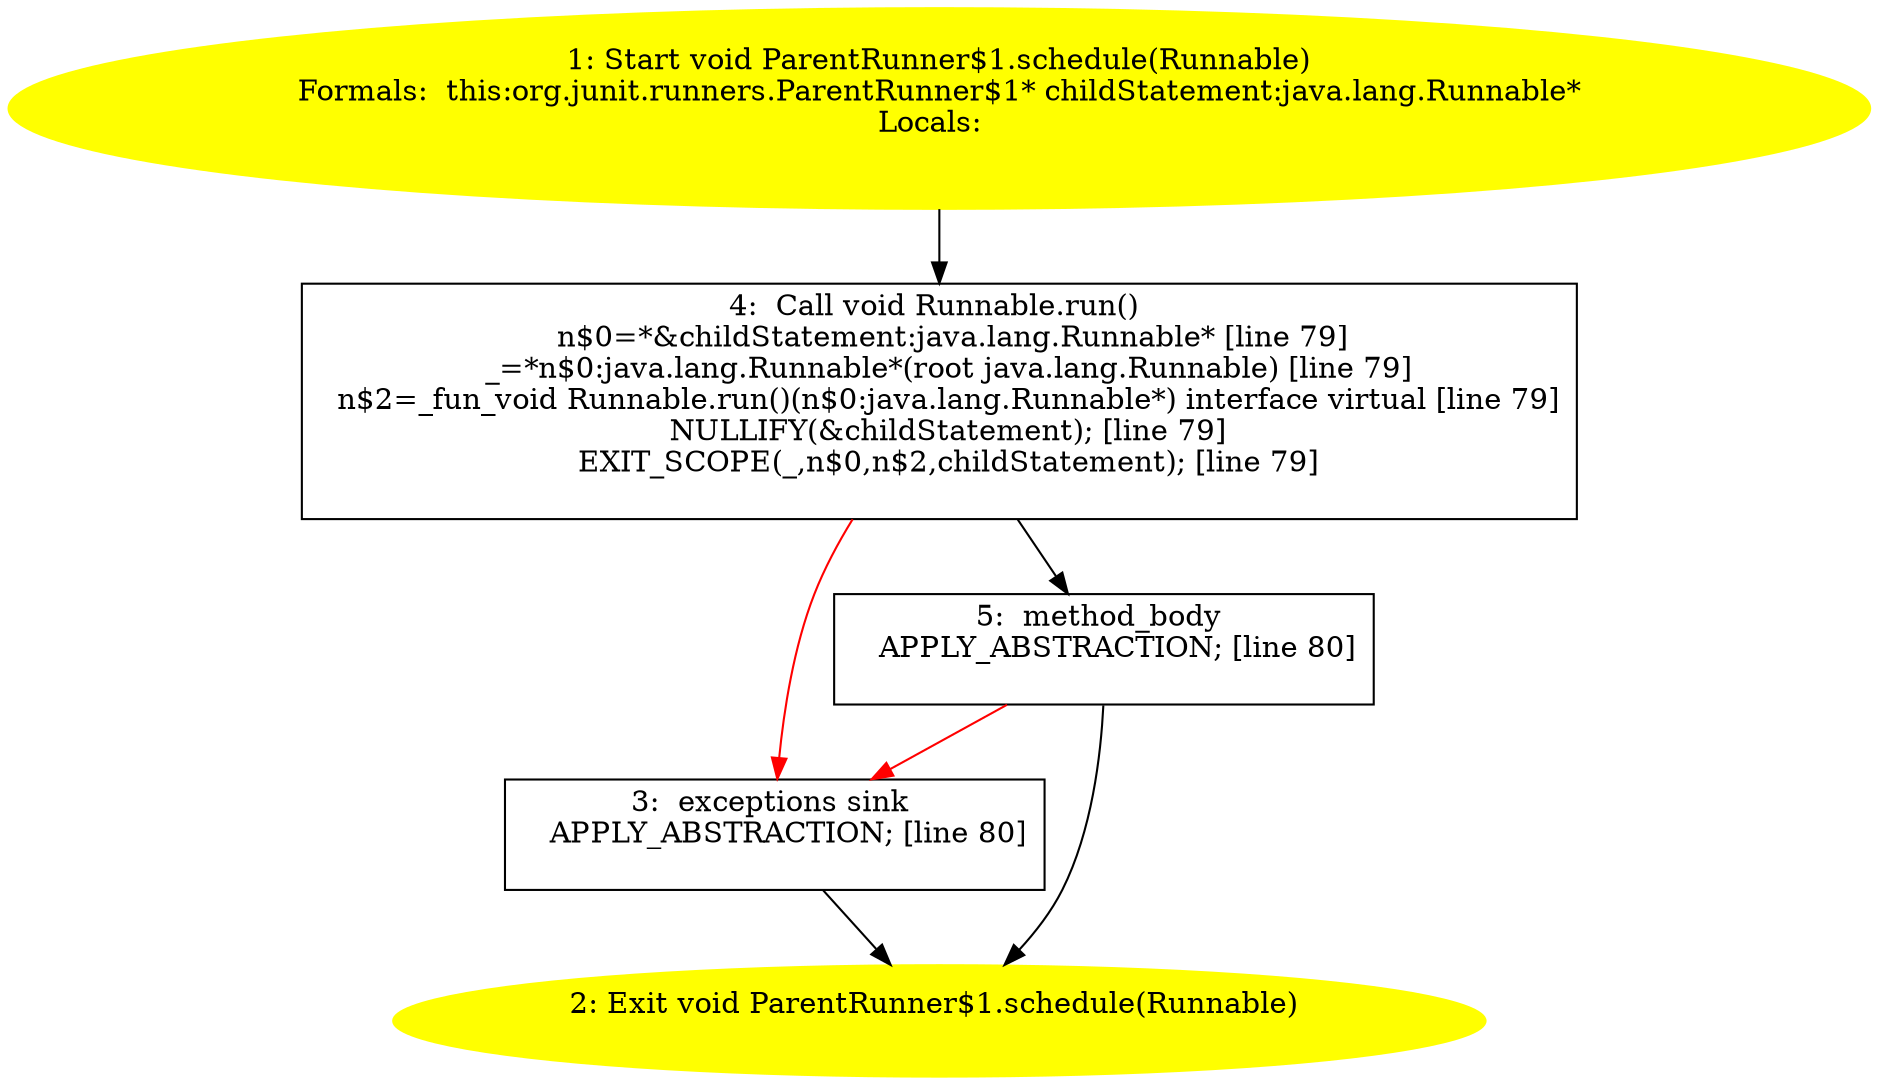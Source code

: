 /* @generated */
digraph cfg {
"org.junit.runners.ParentRunner$1.schedule(java.lang.Runnable):void.7e781a74c5562d8b23bae0f1d054bed5_1" [label="1: Start void ParentRunner$1.schedule(Runnable)\nFormals:  this:org.junit.runners.ParentRunner$1* childStatement:java.lang.Runnable*\nLocals:  \n  " color=yellow style=filled]
	

	 "org.junit.runners.ParentRunner$1.schedule(java.lang.Runnable):void.7e781a74c5562d8b23bae0f1d054bed5_1" -> "org.junit.runners.ParentRunner$1.schedule(java.lang.Runnable):void.7e781a74c5562d8b23bae0f1d054bed5_4" ;
"org.junit.runners.ParentRunner$1.schedule(java.lang.Runnable):void.7e781a74c5562d8b23bae0f1d054bed5_2" [label="2: Exit void ParentRunner$1.schedule(Runnable) \n  " color=yellow style=filled]
	

"org.junit.runners.ParentRunner$1.schedule(java.lang.Runnable):void.7e781a74c5562d8b23bae0f1d054bed5_3" [label="3:  exceptions sink \n   APPLY_ABSTRACTION; [line 80]\n " shape="box"]
	

	 "org.junit.runners.ParentRunner$1.schedule(java.lang.Runnable):void.7e781a74c5562d8b23bae0f1d054bed5_3" -> "org.junit.runners.ParentRunner$1.schedule(java.lang.Runnable):void.7e781a74c5562d8b23bae0f1d054bed5_2" ;
"org.junit.runners.ParentRunner$1.schedule(java.lang.Runnable):void.7e781a74c5562d8b23bae0f1d054bed5_4" [label="4:  Call void Runnable.run() \n   n$0=*&childStatement:java.lang.Runnable* [line 79]\n  _=*n$0:java.lang.Runnable*(root java.lang.Runnable) [line 79]\n  n$2=_fun_void Runnable.run()(n$0:java.lang.Runnable*) interface virtual [line 79]\n  NULLIFY(&childStatement); [line 79]\n  EXIT_SCOPE(_,n$0,n$2,childStatement); [line 79]\n " shape="box"]
	

	 "org.junit.runners.ParentRunner$1.schedule(java.lang.Runnable):void.7e781a74c5562d8b23bae0f1d054bed5_4" -> "org.junit.runners.ParentRunner$1.schedule(java.lang.Runnable):void.7e781a74c5562d8b23bae0f1d054bed5_5" ;
	 "org.junit.runners.ParentRunner$1.schedule(java.lang.Runnable):void.7e781a74c5562d8b23bae0f1d054bed5_4" -> "org.junit.runners.ParentRunner$1.schedule(java.lang.Runnable):void.7e781a74c5562d8b23bae0f1d054bed5_3" [color="red" ];
"org.junit.runners.ParentRunner$1.schedule(java.lang.Runnable):void.7e781a74c5562d8b23bae0f1d054bed5_5" [label="5:  method_body \n   APPLY_ABSTRACTION; [line 80]\n " shape="box"]
	

	 "org.junit.runners.ParentRunner$1.schedule(java.lang.Runnable):void.7e781a74c5562d8b23bae0f1d054bed5_5" -> "org.junit.runners.ParentRunner$1.schedule(java.lang.Runnable):void.7e781a74c5562d8b23bae0f1d054bed5_2" ;
	 "org.junit.runners.ParentRunner$1.schedule(java.lang.Runnable):void.7e781a74c5562d8b23bae0f1d054bed5_5" -> "org.junit.runners.ParentRunner$1.schedule(java.lang.Runnable):void.7e781a74c5562d8b23bae0f1d054bed5_3" [color="red" ];
}
